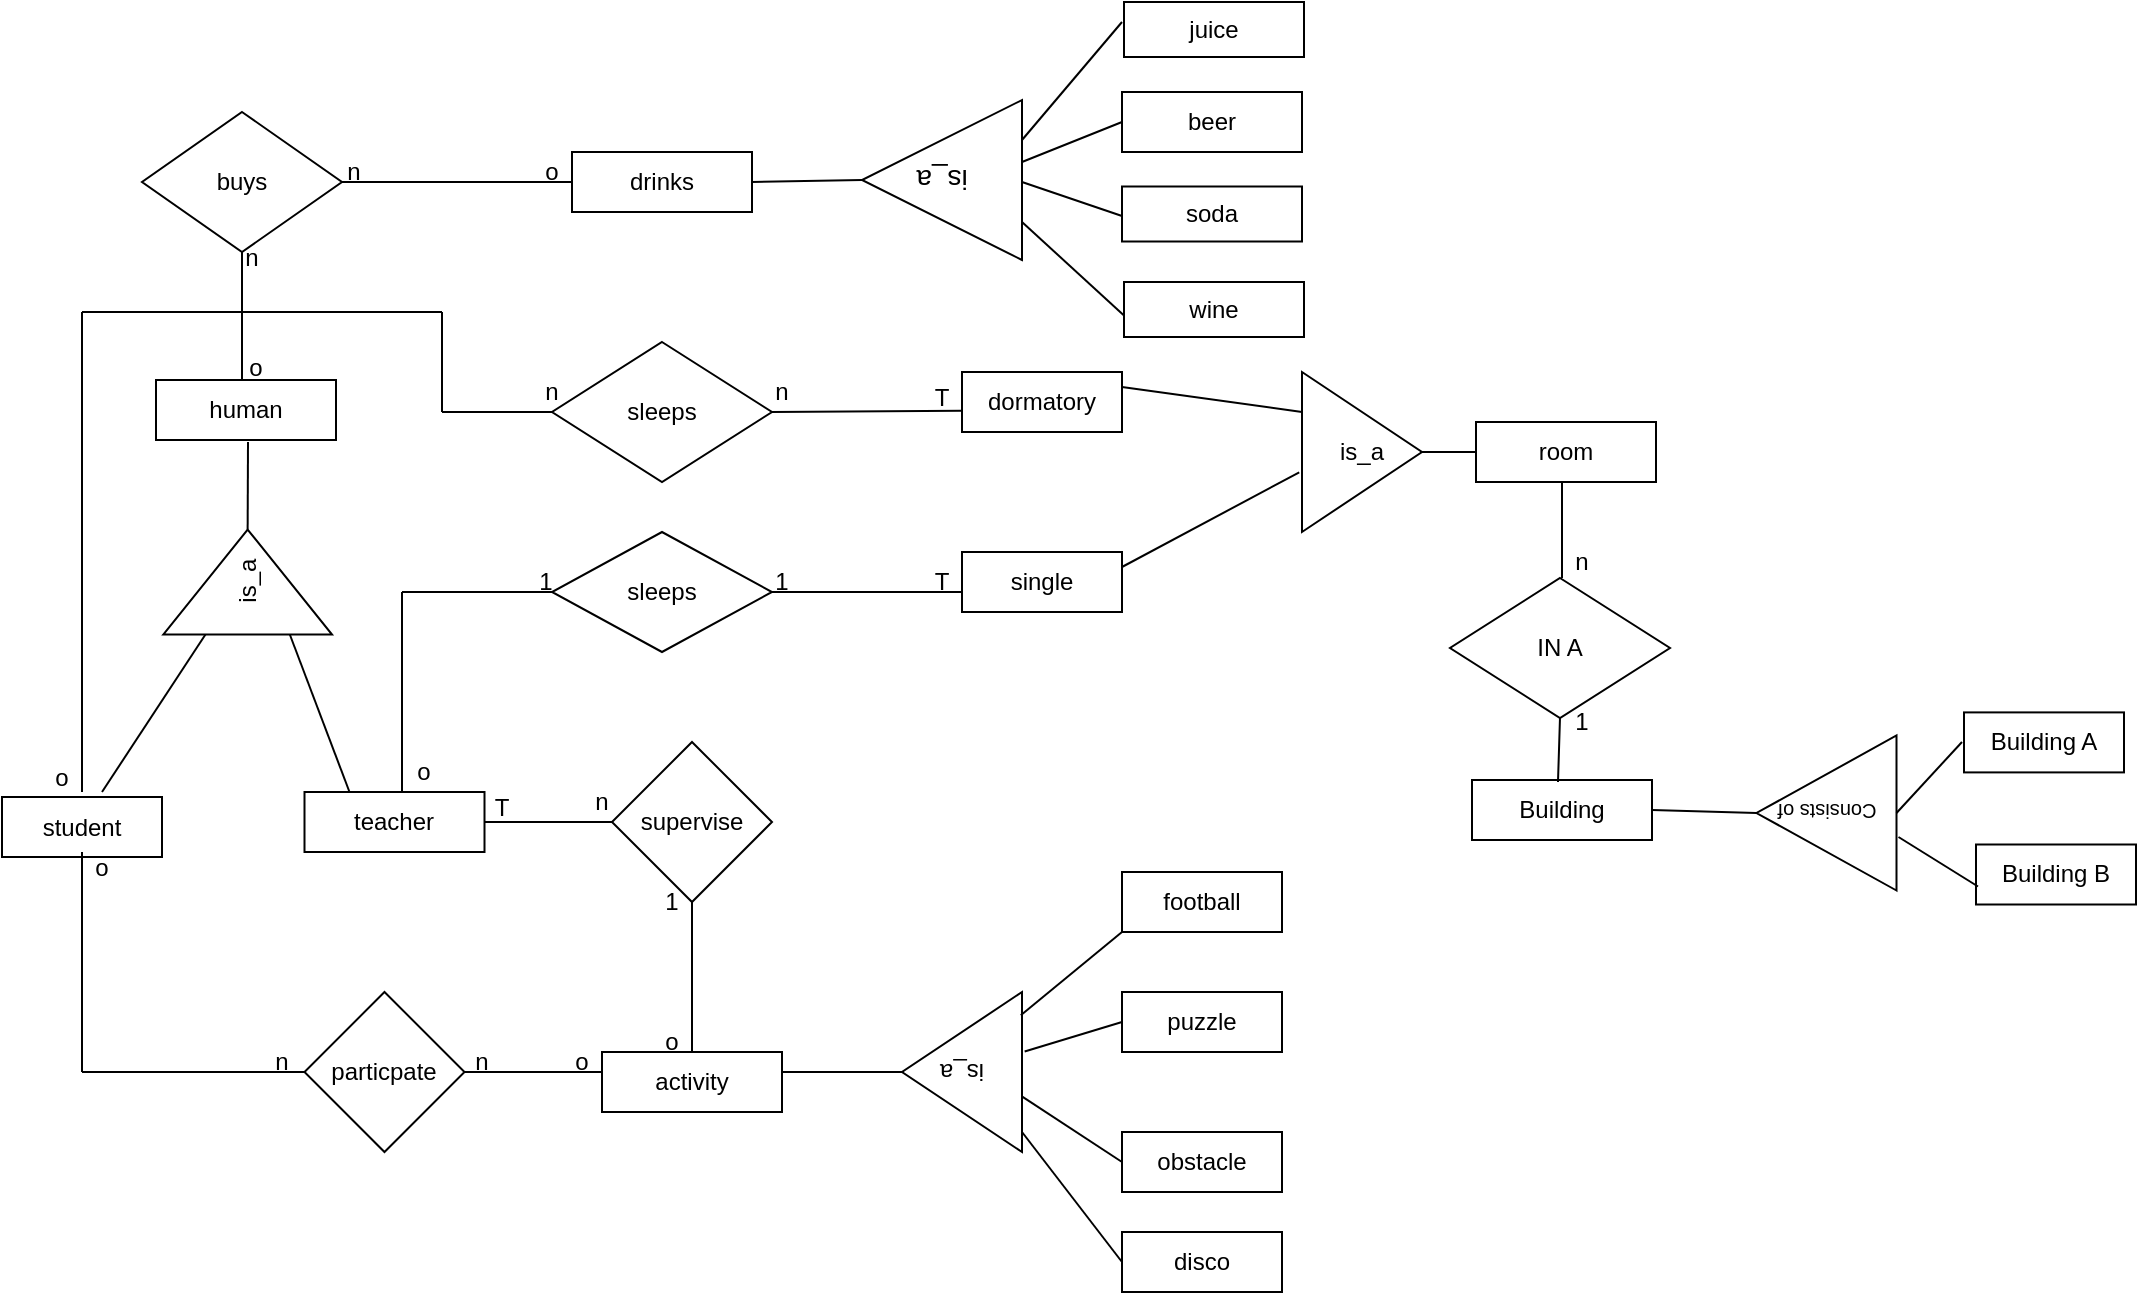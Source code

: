 <mxfile version="20.8.23" type="github">
  <diagram name="Page-1" id="gSk3wAaGOLavJTZ6bvbQ">
    <mxGraphModel dx="1583" dy="826" grid="1" gridSize="10" guides="1" tooltips="1" connect="1" arrows="1" fold="1" page="1" pageScale="1" pageWidth="700" pageHeight="1000" math="0" shadow="0">
      <root>
        <mxCell id="0" />
        <mxCell id="1" parent="0" />
        <mxCell id="Tgu4_6tIzImzLT0Yi9q5-1" value="human" style="rounded=0;whiteSpace=wrap;html=1;" parent="1" vertex="1">
          <mxGeometry x="397" y="329" width="90" height="30" as="geometry" />
        </mxCell>
        <mxCell id="Tgu4_6tIzImzLT0Yi9q5-2" value="sleeps" style="rhombus;whiteSpace=wrap;html=1;" parent="1" vertex="1">
          <mxGeometry x="595" y="310" width="110" height="70" as="geometry" />
        </mxCell>
        <mxCell id="Tgu4_6tIzImzLT0Yi9q5-3" value="student" style="rounded=0;whiteSpace=wrap;html=1;" parent="1" vertex="1">
          <mxGeometry x="320" y="537.5" width="80" height="30" as="geometry" />
        </mxCell>
        <mxCell id="Tgu4_6tIzImzLT0Yi9q5-4" value="&lt;font style=&quot;font-size: 12px;&quot;&gt;is_a&lt;/font&gt;" style="triangle;whiteSpace=wrap;html=1;rotation=-90;" parent="1" vertex="1">
          <mxGeometry x="416.57" y="387.82" width="52.5" height="84.38" as="geometry" />
        </mxCell>
        <mxCell id="Tgu4_6tIzImzLT0Yi9q5-7" value="teacher" style="rounded=0;whiteSpace=wrap;html=1;" parent="1" vertex="1">
          <mxGeometry x="471.25" y="535" width="90" height="30" as="geometry" />
        </mxCell>
        <mxCell id="Tgu4_6tIzImzLT0Yi9q5-8" value="particpate" style="rhombus;whiteSpace=wrap;html=1;" parent="1" vertex="1">
          <mxGeometry x="471.25" y="635" width="80" height="80" as="geometry" />
        </mxCell>
        <mxCell id="Tgu4_6tIzImzLT0Yi9q5-9" value="activity" style="rounded=0;whiteSpace=wrap;html=1;" parent="1" vertex="1">
          <mxGeometry x="620" y="665" width="90" height="30" as="geometry" />
        </mxCell>
        <mxCell id="Tgu4_6tIzImzLT0Yi9q5-10" value="supervise" style="rhombus;whiteSpace=wrap;html=1;" parent="1" vertex="1">
          <mxGeometry x="625" y="510" width="80" height="80" as="geometry" />
        </mxCell>
        <mxCell id="Tgu4_6tIzImzLT0Yi9q5-11" value="is_a" style="triangle;whiteSpace=wrap;html=1;rotation=-180;align=center;" parent="1" vertex="1">
          <mxGeometry x="770" y="635" width="60" height="80" as="geometry" />
        </mxCell>
        <mxCell id="Tgu4_6tIzImzLT0Yi9q5-12" value="football" style="rounded=0;whiteSpace=wrap;html=1;" parent="1" vertex="1">
          <mxGeometry x="880" y="575" width="80" height="30" as="geometry" />
        </mxCell>
        <mxCell id="Tgu4_6tIzImzLT0Yi9q5-13" value="puzzle" style="rounded=0;whiteSpace=wrap;html=1;" parent="1" vertex="1">
          <mxGeometry x="880" y="635" width="80" height="30" as="geometry" />
        </mxCell>
        <mxCell id="Tgu4_6tIzImzLT0Yi9q5-15" value="obstacle" style="rounded=0;whiteSpace=wrap;html=1;" parent="1" vertex="1">
          <mxGeometry x="880" y="705" width="80" height="30" as="geometry" />
        </mxCell>
        <mxCell id="Tgu4_6tIzImzLT0Yi9q5-16" value="sleeps" style="rhombus;whiteSpace=wrap;html=1;" parent="1" vertex="1">
          <mxGeometry x="595" y="405" width="110" height="60" as="geometry" />
        </mxCell>
        <mxCell id="Tgu4_6tIzImzLT0Yi9q5-17" value="dormatory" style="rounded=0;whiteSpace=wrap;html=1;" parent="1" vertex="1">
          <mxGeometry x="800" y="325" width="80" height="30" as="geometry" />
        </mxCell>
        <mxCell id="Tgu4_6tIzImzLT0Yi9q5-18" value="single" style="rounded=0;whiteSpace=wrap;html=1;" parent="1" vertex="1">
          <mxGeometry x="800" y="415" width="80" height="30" as="geometry" />
        </mxCell>
        <mxCell id="Tgu4_6tIzImzLT0Yi9q5-19" value="is_a" style="triangle;whiteSpace=wrap;html=1;" parent="1" vertex="1">
          <mxGeometry x="970" y="325" width="60" height="80" as="geometry" />
        </mxCell>
        <mxCell id="Tgu4_6tIzImzLT0Yi9q5-20" value="room" style="rounded=0;whiteSpace=wrap;html=1;" parent="1" vertex="1">
          <mxGeometry x="1057" y="350" width="90" height="30" as="geometry" />
        </mxCell>
        <mxCell id="Tgu4_6tIzImzLT0Yi9q5-22" value="" style="endArrow=none;html=1;rounded=0;exitX=1;exitY=0.5;exitDx=0;exitDy=0;" parent="1" source="Tgu4_6tIzImzLT0Yi9q5-4" edge="1">
          <mxGeometry width="50" height="50" relative="1" as="geometry">
            <mxPoint x="400" y="425" as="sourcePoint" />
            <mxPoint x="443" y="360" as="targetPoint" />
            <Array as="points" />
          </mxGeometry>
        </mxCell>
        <mxCell id="Tgu4_6tIzImzLT0Yi9q5-23" value="" style="endArrow=none;html=1;rounded=0;entryX=0;entryY=0.25;entryDx=0;entryDy=0;" parent="1" target="Tgu4_6tIzImzLT0Yi9q5-4" edge="1">
          <mxGeometry width="50" height="50" relative="1" as="geometry">
            <mxPoint x="370" y="535" as="sourcePoint" />
            <mxPoint x="410" y="465" as="targetPoint" />
          </mxGeometry>
        </mxCell>
        <mxCell id="Tgu4_6tIzImzLT0Yi9q5-24" value="" style="endArrow=none;html=1;rounded=0;entryX=0;entryY=0.75;entryDx=0;entryDy=0;exitX=0.25;exitY=0;exitDx=0;exitDy=0;" parent="1" source="Tgu4_6tIzImzLT0Yi9q5-7" target="Tgu4_6tIzImzLT0Yi9q5-4" edge="1">
          <mxGeometry width="50" height="50" relative="1" as="geometry">
            <mxPoint x="470" y="525" as="sourcePoint" />
            <mxPoint x="520" y="475" as="targetPoint" />
          </mxGeometry>
        </mxCell>
        <mxCell id="Tgu4_6tIzImzLT0Yi9q5-25" value="" style="endArrow=none;html=1;rounded=0;entryX=0.5;entryY=1;entryDx=0;entryDy=0;" parent="1" edge="1">
          <mxGeometry width="50" height="50" relative="1" as="geometry">
            <mxPoint x="360" y="675" as="sourcePoint" />
            <mxPoint x="360" y="565" as="targetPoint" />
          </mxGeometry>
        </mxCell>
        <mxCell id="Tgu4_6tIzImzLT0Yi9q5-26" value="" style="endArrow=none;html=1;rounded=0;entryX=0;entryY=0.5;entryDx=0;entryDy=0;" parent="1" target="Tgu4_6tIzImzLT0Yi9q5-8" edge="1">
          <mxGeometry width="50" height="50" relative="1" as="geometry">
            <mxPoint x="360" y="675" as="sourcePoint" />
            <mxPoint x="440" y="705" as="targetPoint" />
          </mxGeometry>
        </mxCell>
        <mxCell id="Tgu4_6tIzImzLT0Yi9q5-27" value="" style="endArrow=none;html=1;rounded=0;entryX=0;entryY=0.5;entryDx=0;entryDy=0;" parent="1" target="Tgu4_6tIzImzLT0Yi9q5-16" edge="1">
          <mxGeometry width="50" height="50" relative="1" as="geometry">
            <mxPoint x="520" y="435" as="sourcePoint" />
            <mxPoint x="590" y="445" as="targetPoint" />
          </mxGeometry>
        </mxCell>
        <mxCell id="Tgu4_6tIzImzLT0Yi9q5-28" value="" style="endArrow=none;html=1;rounded=0;" parent="1" edge="1">
          <mxGeometry width="50" height="50" relative="1" as="geometry">
            <mxPoint x="520" y="535" as="sourcePoint" />
            <mxPoint x="520" y="435" as="targetPoint" />
          </mxGeometry>
        </mxCell>
        <mxCell id="Tgu4_6tIzImzLT0Yi9q5-30" value="" style="endArrow=none;html=1;rounded=0;exitX=1;exitY=0.5;exitDx=0;exitDy=0;entryX=0;entryY=0.5;entryDx=0;entryDy=0;" parent="1" source="Tgu4_6tIzImzLT0Yi9q5-7" target="Tgu4_6tIzImzLT0Yi9q5-10" edge="1">
          <mxGeometry width="50" height="50" relative="1" as="geometry">
            <mxPoint x="570" y="615" as="sourcePoint" />
            <mxPoint x="620" y="565" as="targetPoint" />
          </mxGeometry>
        </mxCell>
        <mxCell id="Tgu4_6tIzImzLT0Yi9q5-31" value="" style="endArrow=none;html=1;rounded=0;entryX=0.5;entryY=1;entryDx=0;entryDy=0;exitX=0.5;exitY=0;exitDx=0;exitDy=0;" parent="1" source="Tgu4_6tIzImzLT0Yi9q5-9" target="Tgu4_6tIzImzLT0Yi9q5-10" edge="1">
          <mxGeometry width="50" height="50" relative="1" as="geometry">
            <mxPoint x="640" y="655" as="sourcePoint" />
            <mxPoint x="690" y="605" as="targetPoint" />
          </mxGeometry>
        </mxCell>
        <mxCell id="Tgu4_6tIzImzLT0Yi9q5-32" value="" style="endArrow=none;html=1;rounded=0;exitX=1;exitY=0.5;exitDx=0;exitDy=0;" parent="1" source="Tgu4_6tIzImzLT0Yi9q5-8" edge="1">
          <mxGeometry width="50" height="50" relative="1" as="geometry">
            <mxPoint x="550" y="755" as="sourcePoint" />
            <mxPoint x="620" y="675" as="targetPoint" />
          </mxGeometry>
        </mxCell>
        <mxCell id="Tgu4_6tIzImzLT0Yi9q5-33" value="" style="endArrow=none;html=1;rounded=0;entryX=1;entryY=0.5;entryDx=0;entryDy=0;" parent="1" target="Tgu4_6tIzImzLT0Yi9q5-11" edge="1">
          <mxGeometry width="50" height="50" relative="1" as="geometry">
            <mxPoint x="710" y="675" as="sourcePoint" />
            <mxPoint x="770" y="685" as="targetPoint" />
          </mxGeometry>
        </mxCell>
        <mxCell id="Tgu4_6tIzImzLT0Yi9q5-34" value="" style="endArrow=none;html=1;rounded=0;exitX=0.01;exitY=0.855;exitDx=0;exitDy=0;exitPerimeter=0;" parent="1" source="Tgu4_6tIzImzLT0Yi9q5-11" edge="1">
          <mxGeometry width="50" height="50" relative="1" as="geometry">
            <mxPoint x="830" y="655" as="sourcePoint" />
            <mxPoint x="880" y="605" as="targetPoint" />
          </mxGeometry>
        </mxCell>
        <mxCell id="Tgu4_6tIzImzLT0Yi9q5-35" value="" style="endArrow=none;html=1;rounded=0;entryX=0;entryY=0.5;entryDx=0;entryDy=0;exitX=0.001;exitY=0.348;exitDx=0;exitDy=0;exitPerimeter=0;" parent="1" source="Tgu4_6tIzImzLT0Yi9q5-11" target="Tgu4_6tIzImzLT0Yi9q5-15" edge="1">
          <mxGeometry width="50" height="50" relative="1" as="geometry">
            <mxPoint x="830" y="715" as="sourcePoint" />
            <mxPoint x="880" y="745" as="targetPoint" />
          </mxGeometry>
        </mxCell>
        <mxCell id="Tgu4_6tIzImzLT0Yi9q5-36" value="" style="endArrow=none;html=1;rounded=0;exitX=-0.022;exitY=0.628;exitDx=0;exitDy=0;entryX=0;entryY=0.5;entryDx=0;entryDy=0;exitPerimeter=0;" parent="1" source="Tgu4_6tIzImzLT0Yi9q5-11" target="Tgu4_6tIzImzLT0Yi9q5-13" edge="1">
          <mxGeometry width="50" height="50" relative="1" as="geometry">
            <mxPoint x="840" y="690" as="sourcePoint" />
            <mxPoint x="890" y="640" as="targetPoint" />
          </mxGeometry>
        </mxCell>
        <mxCell id="Tgu4_6tIzImzLT0Yi9q5-38" value="" style="endArrow=none;html=1;rounded=0;entryX=-0.023;entryY=0.627;entryDx=0;entryDy=0;entryPerimeter=0;exitX=1;exitY=0.25;exitDx=0;exitDy=0;" parent="1" source="Tgu4_6tIzImzLT0Yi9q5-18" target="Tgu4_6tIzImzLT0Yi9q5-19" edge="1">
          <mxGeometry width="50" height="50" relative="1" as="geometry">
            <mxPoint x="880" y="405" as="sourcePoint" />
            <mxPoint x="930" y="355" as="targetPoint" />
          </mxGeometry>
        </mxCell>
        <mxCell id="Tgu4_6tIzImzLT0Yi9q5-40" value="" style="endArrow=none;html=1;rounded=0;exitX=1;exitY=0.25;exitDx=0;exitDy=0;entryX=0;entryY=0.25;entryDx=0;entryDy=0;" parent="1" source="Tgu4_6tIzImzLT0Yi9q5-17" target="Tgu4_6tIzImzLT0Yi9q5-19" edge="1">
          <mxGeometry width="50" height="50" relative="1" as="geometry">
            <mxPoint x="910" y="345" as="sourcePoint" />
            <mxPoint x="960" y="295" as="targetPoint" />
          </mxGeometry>
        </mxCell>
        <mxCell id="Tgu4_6tIzImzLT0Yi9q5-41" value="" style="endArrow=none;html=1;rounded=0;exitX=1;exitY=0.5;exitDx=0;exitDy=0;entryX=0.002;entryY=0.646;entryDx=0;entryDy=0;entryPerimeter=0;" parent="1" source="Tgu4_6tIzImzLT0Yi9q5-2" target="Tgu4_6tIzImzLT0Yi9q5-17" edge="1">
          <mxGeometry width="50" height="50" relative="1" as="geometry">
            <mxPoint x="730" y="395" as="sourcePoint" />
            <mxPoint x="800" y="350" as="targetPoint" />
          </mxGeometry>
        </mxCell>
        <mxCell id="Tgu4_6tIzImzLT0Yi9q5-42" value="" style="endArrow=none;html=1;rounded=0;entryX=0;entryY=0.5;entryDx=0;entryDy=0;" parent="1" target="Tgu4_6tIzImzLT0Yi9q5-2" edge="1">
          <mxGeometry width="50" height="50" relative="1" as="geometry">
            <mxPoint x="540" y="345" as="sourcePoint" />
            <mxPoint x="570" y="345" as="targetPoint" />
          </mxGeometry>
        </mxCell>
        <mxCell id="Tgu4_6tIzImzLT0Yi9q5-43" value="" style="endArrow=none;html=1;rounded=0;" parent="1" edge="1">
          <mxGeometry width="50" height="50" relative="1" as="geometry">
            <mxPoint x="540" y="345" as="sourcePoint" />
            <mxPoint x="540" y="295" as="targetPoint" />
          </mxGeometry>
        </mxCell>
        <mxCell id="Tgu4_6tIzImzLT0Yi9q5-44" value="" style="endArrow=none;html=1;rounded=0;" parent="1" edge="1">
          <mxGeometry width="50" height="50" relative="1" as="geometry">
            <mxPoint x="360" y="295" as="sourcePoint" />
            <mxPoint x="540" y="295" as="targetPoint" />
          </mxGeometry>
        </mxCell>
        <mxCell id="Tgu4_6tIzImzLT0Yi9q5-45" value="" style="endArrow=none;html=1;rounded=0;exitX=0.5;exitY=0;exitDx=0;exitDy=0;" parent="1" edge="1">
          <mxGeometry width="50" height="50" relative="1" as="geometry">
            <mxPoint x="360" y="535" as="sourcePoint" />
            <mxPoint x="360" y="295" as="targetPoint" />
          </mxGeometry>
        </mxCell>
        <mxCell id="Tgu4_6tIzImzLT0Yi9q5-47" value="" style="endArrow=none;html=1;rounded=0;exitX=1;exitY=0.5;exitDx=0;exitDy=0;" parent="1" source="Tgu4_6tIzImzLT0Yi9q5-16" edge="1">
          <mxGeometry width="50" height="50" relative="1" as="geometry">
            <mxPoint x="730" y="525" as="sourcePoint" />
            <mxPoint x="800" y="435" as="targetPoint" />
          </mxGeometry>
        </mxCell>
        <mxCell id="Tgu4_6tIzImzLT0Yi9q5-49" value="o" style="text;html=1;strokeColor=none;fillColor=none;align=center;verticalAlign=middle;whiteSpace=wrap;rounded=0;" parent="1" vertex="1">
          <mxGeometry x="320" y="512.5" width="60" height="30" as="geometry" />
        </mxCell>
        <mxCell id="Tgu4_6tIzImzLT0Yi9q5-50" value="n" style="text;html=1;strokeColor=none;fillColor=none;align=center;verticalAlign=middle;whiteSpace=wrap;rounded=0;" parent="1" vertex="1">
          <mxGeometry x="565" y="320" width="60" height="30" as="geometry" />
        </mxCell>
        <mxCell id="Tgu4_6tIzImzLT0Yi9q5-52" value="n" style="text;html=1;strokeColor=none;fillColor=none;align=center;verticalAlign=middle;whiteSpace=wrap;rounded=0;" parent="1" vertex="1">
          <mxGeometry x="680" y="320" width="60" height="30" as="geometry" />
        </mxCell>
        <mxCell id="Tgu4_6tIzImzLT0Yi9q5-53" value="1" style="text;html=1;strokeColor=none;fillColor=none;align=center;verticalAlign=middle;whiteSpace=wrap;rounded=0;" parent="1" vertex="1">
          <mxGeometry x="562" y="415" width="60" height="30" as="geometry" />
        </mxCell>
        <mxCell id="Tgu4_6tIzImzLT0Yi9q5-55" value="1" style="text;html=1;strokeColor=none;fillColor=none;align=center;verticalAlign=middle;whiteSpace=wrap;rounded=0;" parent="1" vertex="1">
          <mxGeometry x="680" y="415" width="60" height="30" as="geometry" />
        </mxCell>
        <mxCell id="Tgu4_6tIzImzLT0Yi9q5-56" value="o" style="text;html=1;strokeColor=none;fillColor=none;align=center;verticalAlign=middle;whiteSpace=wrap;rounded=0;" parent="1" vertex="1">
          <mxGeometry x="340" y="557.5" width="60" height="30" as="geometry" />
        </mxCell>
        <mxCell id="Tgu4_6tIzImzLT0Yi9q5-57" value="n" style="text;html=1;strokeColor=none;fillColor=none;align=center;verticalAlign=middle;whiteSpace=wrap;rounded=0;" parent="1" vertex="1">
          <mxGeometry x="430" y="655" width="60" height="30" as="geometry" />
        </mxCell>
        <mxCell id="Tgu4_6tIzImzLT0Yi9q5-58" value="n" style="text;html=1;strokeColor=none;fillColor=none;align=center;verticalAlign=middle;whiteSpace=wrap;rounded=0;" parent="1" vertex="1">
          <mxGeometry x="530" y="655" width="60" height="30" as="geometry" />
        </mxCell>
        <mxCell id="Tgu4_6tIzImzLT0Yi9q5-59" value="o" style="text;html=1;strokeColor=none;fillColor=none;align=center;verticalAlign=middle;whiteSpace=wrap;rounded=0;" parent="1" vertex="1">
          <mxGeometry x="580" y="655" width="60" height="30" as="geometry" />
        </mxCell>
        <mxCell id="Tgu4_6tIzImzLT0Yi9q5-60" value="o" style="text;html=1;strokeColor=none;fillColor=none;align=center;verticalAlign=middle;whiteSpace=wrap;rounded=0;" parent="1" vertex="1">
          <mxGeometry x="501.25" y="510" width="60" height="30" as="geometry" />
        </mxCell>
        <mxCell id="Tgu4_6tIzImzLT0Yi9q5-61" value="T" style="text;html=1;strokeColor=none;fillColor=none;align=center;verticalAlign=middle;whiteSpace=wrap;rounded=0;" parent="1" vertex="1">
          <mxGeometry x="540" y="527.5" width="60" height="30" as="geometry" />
        </mxCell>
        <mxCell id="Tgu4_6tIzImzLT0Yi9q5-62" value="n" style="text;html=1;strokeColor=none;fillColor=none;align=center;verticalAlign=middle;whiteSpace=wrap;rounded=0;" parent="1" vertex="1">
          <mxGeometry x="590" y="525" width="60" height="30" as="geometry" />
        </mxCell>
        <mxCell id="Tgu4_6tIzImzLT0Yi9q5-63" value="o" style="text;html=1;strokeColor=none;fillColor=none;align=center;verticalAlign=middle;whiteSpace=wrap;rounded=0;" parent="1" vertex="1">
          <mxGeometry x="625" y="645" width="60" height="30" as="geometry" />
        </mxCell>
        <mxCell id="Tgu4_6tIzImzLT0Yi9q5-64" value="1" style="text;html=1;strokeColor=none;fillColor=none;align=center;verticalAlign=middle;whiteSpace=wrap;rounded=0;" parent="1" vertex="1">
          <mxGeometry x="625" y="575" width="60" height="30" as="geometry" />
        </mxCell>
        <mxCell id="Tgu4_6tIzImzLT0Yi9q5-66" value="T" style="text;html=1;strokeColor=none;fillColor=none;align=center;verticalAlign=middle;whiteSpace=wrap;rounded=0;" parent="1" vertex="1">
          <mxGeometry x="760" y="415" width="60" height="30" as="geometry" />
        </mxCell>
        <mxCell id="Tgu4_6tIzImzLT0Yi9q5-67" value="T" style="text;html=1;strokeColor=none;fillColor=none;align=center;verticalAlign=middle;whiteSpace=wrap;rounded=0;" parent="1" vertex="1">
          <mxGeometry x="760" y="323" width="60" height="30" as="geometry" />
        </mxCell>
        <mxCell id="Tgu4_6tIzImzLT0Yi9q5-68" value="disco" style="rounded=0;whiteSpace=wrap;html=1;" parent="1" vertex="1">
          <mxGeometry x="880" y="755" width="80" height="30" as="geometry" />
        </mxCell>
        <mxCell id="Tgu4_6tIzImzLT0Yi9q5-69" value="" style="endArrow=none;html=1;rounded=0;exitX=0;exitY=0.5;exitDx=0;exitDy=0;" parent="1" source="Tgu4_6tIzImzLT0Yi9q5-68" edge="1">
          <mxGeometry width="50" height="50" relative="1" as="geometry">
            <mxPoint x="800" y="825" as="sourcePoint" />
            <mxPoint x="830" y="705" as="targetPoint" />
          </mxGeometry>
        </mxCell>
        <mxCell id="Tgu4_6tIzImzLT0Yi9q5-70" value="buys" style="rhombus;whiteSpace=wrap;html=1;" parent="1" vertex="1">
          <mxGeometry x="390" y="195" width="100" height="70" as="geometry" />
        </mxCell>
        <mxCell id="Tgu4_6tIzImzLT0Yi9q5-71" value="drinks" style="rounded=0;whiteSpace=wrap;html=1;" parent="1" vertex="1">
          <mxGeometry x="605" y="215" width="90" height="30" as="geometry" />
        </mxCell>
        <mxCell id="Tgu4_6tIzImzLT0Yi9q5-73" value="" style="endArrow=none;html=1;rounded=0;exitX=1;exitY=0.5;exitDx=0;exitDy=0;entryX=0;entryY=0.5;entryDx=0;entryDy=0;" parent="1" source="Tgu4_6tIzImzLT0Yi9q5-70" target="Tgu4_6tIzImzLT0Yi9q5-71" edge="1">
          <mxGeometry width="50" height="50" relative="1" as="geometry">
            <mxPoint x="510" y="225" as="sourcePoint" />
            <mxPoint x="560" y="175" as="targetPoint" />
          </mxGeometry>
        </mxCell>
        <mxCell id="Tgu4_6tIzImzLT0Yi9q5-74" value="&lt;font style=&quot;font-size: 14px;&quot;&gt;is_a&lt;/font&gt;" style="triangle;whiteSpace=wrap;html=1;rotation=-180;" parent="1" vertex="1">
          <mxGeometry x="750" y="189" width="80" height="80" as="geometry" />
        </mxCell>
        <mxCell id="Tgu4_6tIzImzLT0Yi9q5-75" value="beer" style="rounded=0;whiteSpace=wrap;html=1;" parent="1" vertex="1">
          <mxGeometry x="880" y="185" width="90" height="30" as="geometry" />
        </mxCell>
        <mxCell id="Tgu4_6tIzImzLT0Yi9q5-76" value="soda" style="rounded=0;whiteSpace=wrap;html=1;" parent="1" vertex="1">
          <mxGeometry x="880" y="232.25" width="90" height="27.5" as="geometry" />
        </mxCell>
        <mxCell id="Tgu4_6tIzImzLT0Yi9q5-77" value="wine" style="rounded=0;whiteSpace=wrap;html=1;" parent="1" vertex="1">
          <mxGeometry x="881" y="280" width="90" height="27.5" as="geometry" />
        </mxCell>
        <mxCell id="Tgu4_6tIzImzLT0Yi9q5-78" value="juice" style="rounded=0;whiteSpace=wrap;html=1;" parent="1" vertex="1">
          <mxGeometry x="881" y="140" width="90" height="27.5" as="geometry" />
        </mxCell>
        <mxCell id="Tgu4_6tIzImzLT0Yi9q5-79" value="" style="endArrow=none;html=1;rounded=0;entryX=0;entryY=0.5;entryDx=0;entryDy=0;" parent="1" target="Tgu4_6tIzImzLT0Yi9q5-75" edge="1">
          <mxGeometry width="50" height="50" relative="1" as="geometry">
            <mxPoint x="830" y="220" as="sourcePoint" />
            <mxPoint x="820" y="150" as="targetPoint" />
          </mxGeometry>
        </mxCell>
        <mxCell id="Tgu4_6tIzImzLT0Yi9q5-80" value="" style="endArrow=none;html=1;rounded=0;entryX=0.6;entryY=1.055;entryDx=0;entryDy=0;entryPerimeter=0;exitX=0;exitY=0.75;exitDx=0;exitDy=0;" parent="1" source="Tgu4_6tIzImzLT0Yi9q5-74" edge="1">
          <mxGeometry width="50" height="50" relative="1" as="geometry">
            <mxPoint x="868.22" y="207.35" as="sourcePoint" />
            <mxPoint x="880" y="150.002" as="targetPoint" />
          </mxGeometry>
        </mxCell>
        <mxCell id="Tgu4_6tIzImzLT0Yi9q5-81" value="" style="endArrow=none;html=1;rounded=0;entryX=0;entryY=0.5;entryDx=0;entryDy=0;exitX=0;exitY=0.5;exitDx=0;exitDy=0;" parent="1" edge="1">
          <mxGeometry width="50" height="50" relative="1" as="geometry">
            <mxPoint x="830" y="230" as="sourcePoint" />
            <mxPoint x="880" y="247" as="targetPoint" />
          </mxGeometry>
        </mxCell>
        <mxCell id="Tgu4_6tIzImzLT0Yi9q5-82" value="" style="endArrow=none;html=1;rounded=0;entryX=0;entryY=0.5;entryDx=0;entryDy=0;" parent="1" edge="1">
          <mxGeometry width="50" height="50" relative="1" as="geometry">
            <mxPoint x="830" y="250" as="sourcePoint" />
            <mxPoint x="881.0" y="296.75" as="targetPoint" />
          </mxGeometry>
        </mxCell>
        <mxCell id="Tgu4_6tIzImzLT0Yi9q5-84" value="" style="endArrow=none;html=1;rounded=0;entryX=1;entryY=0.5;entryDx=0;entryDy=0;exitX=1;exitY=0.5;exitDx=0;exitDy=0;" parent="1" source="Tgu4_6tIzImzLT0Yi9q5-71" target="Tgu4_6tIzImzLT0Yi9q5-74" edge="1">
          <mxGeometry width="50" height="50" relative="1" as="geometry">
            <mxPoint x="700" y="230" as="sourcePoint" />
            <mxPoint x="740" y="170" as="targetPoint" />
          </mxGeometry>
        </mxCell>
        <mxCell id="oI3dX37l959Kp9t6kidG-1" value="" style="endArrow=none;html=1;rounded=0;exitX=0.5;exitY=0;exitDx=0;exitDy=0;entryX=0.5;entryY=1;entryDx=0;entryDy=0;" edge="1" parent="1" target="Tgu4_6tIzImzLT0Yi9q5-70">
          <mxGeometry width="50" height="50" relative="1" as="geometry">
            <mxPoint x="440" y="329" as="sourcePoint" />
            <mxPoint x="437.77" y="266" as="targetPoint" />
            <Array as="points" />
          </mxGeometry>
        </mxCell>
        <mxCell id="oI3dX37l959Kp9t6kidG-4" value="" style="endArrow=none;html=1;rounded=0;exitX=1;exitY=0.5;exitDx=0;exitDy=0;entryX=0;entryY=0.5;entryDx=0;entryDy=0;" edge="1" parent="1" source="Tgu4_6tIzImzLT0Yi9q5-19" target="Tgu4_6tIzImzLT0Yi9q5-20">
          <mxGeometry width="50" height="50" relative="1" as="geometry">
            <mxPoint x="1020" y="403" as="sourcePoint" />
            <mxPoint x="1020" y="359" as="targetPoint" />
            <Array as="points">
              <mxPoint x="1030" y="365" />
            </Array>
          </mxGeometry>
        </mxCell>
        <mxCell id="oI3dX37l959Kp9t6kidG-6" value="IN A" style="rhombus;whiteSpace=wrap;html=1;" vertex="1" parent="1">
          <mxGeometry x="1044" y="428" width="110" height="70" as="geometry" />
        </mxCell>
        <mxCell id="oI3dX37l959Kp9t6kidG-7" value="" style="endArrow=none;html=1;rounded=0;" edge="1" parent="1">
          <mxGeometry width="50" height="50" relative="1" as="geometry">
            <mxPoint x="1100" y="428" as="sourcePoint" />
            <mxPoint x="1100" y="380" as="targetPoint" />
          </mxGeometry>
        </mxCell>
        <mxCell id="oI3dX37l959Kp9t6kidG-10" value="Building" style="rounded=0;whiteSpace=wrap;html=1;" vertex="1" parent="1">
          <mxGeometry x="1055" y="529" width="90" height="30" as="geometry" />
        </mxCell>
        <mxCell id="oI3dX37l959Kp9t6kidG-12" value="" style="endArrow=none;html=1;rounded=0;entryX=0.5;entryY=1;entryDx=0;entryDy=0;" edge="1" parent="1" target="oI3dX37l959Kp9t6kidG-6">
          <mxGeometry width="50" height="50" relative="1" as="geometry">
            <mxPoint x="1098" y="530" as="sourcePoint" />
            <mxPoint x="1098.44" y="494.5" as="targetPoint" />
          </mxGeometry>
        </mxCell>
        <mxCell id="oI3dX37l959Kp9t6kidG-13" value="&lt;font style=&quot;font-size: 10px;&quot;&gt;Consists of&lt;/font&gt;" style="triangle;whiteSpace=wrap;html=1;rotation=-180;" vertex="1" parent="1">
          <mxGeometry x="1197.25" y="506.75" width="70" height="77.5" as="geometry" />
        </mxCell>
        <mxCell id="oI3dX37l959Kp9t6kidG-14" value="" style="endArrow=none;html=1;rounded=0;exitX=1;exitY=0.5;exitDx=0;exitDy=0;entryX=1;entryY=0.5;entryDx=0;entryDy=0;" edge="1" parent="1" source="oI3dX37l959Kp9t6kidG-10" target="oI3dX37l959Kp9t6kidG-13">
          <mxGeometry width="50" height="50" relative="1" as="geometry">
            <mxPoint x="1197.25" y="575" as="sourcePoint" />
            <mxPoint x="1197.69" y="539.5" as="targetPoint" />
          </mxGeometry>
        </mxCell>
        <mxCell id="oI3dX37l959Kp9t6kidG-16" value="Building A" style="rounded=0;whiteSpace=wrap;html=1;" vertex="1" parent="1">
          <mxGeometry x="1301" y="495.2" width="80" height="30" as="geometry" />
        </mxCell>
        <mxCell id="oI3dX37l959Kp9t6kidG-17" value="Building B" style="rounded=0;whiteSpace=wrap;html=1;" vertex="1" parent="1">
          <mxGeometry x="1307" y="561.25" width="80" height="30" as="geometry" />
        </mxCell>
        <mxCell id="oI3dX37l959Kp9t6kidG-18" value="" style="endArrow=none;html=1;rounded=0;exitX=0;exitY=0.5;exitDx=0;exitDy=0;" edge="1" parent="1" source="oI3dX37l959Kp9t6kidG-13">
          <mxGeometry width="50" height="50" relative="1" as="geometry">
            <mxPoint x="1308.89" y="535" as="sourcePoint" />
            <mxPoint x="1300" y="510" as="targetPoint" />
          </mxGeometry>
        </mxCell>
        <mxCell id="oI3dX37l959Kp9t6kidG-19" value="" style="endArrow=none;html=1;rounded=0;exitX=0;exitY=0.5;exitDx=0;exitDy=0;entryX=0;entryY=0.5;entryDx=0;entryDy=0;" edge="1" parent="1">
          <mxGeometry width="50" height="50" relative="1" as="geometry">
            <mxPoint x="1308" y="582.25" as="sourcePoint" />
            <mxPoint x="1268.25" y="557.5" as="targetPoint" />
          </mxGeometry>
        </mxCell>
        <mxCell id="oI3dX37l959Kp9t6kidG-20" value="n" style="text;html=1;strokeColor=none;fillColor=none;align=center;verticalAlign=middle;whiteSpace=wrap;rounded=0;" vertex="1" parent="1">
          <mxGeometry x="1080" y="405" width="60" height="30" as="geometry" />
        </mxCell>
        <mxCell id="oI3dX37l959Kp9t6kidG-25" value="1" style="text;html=1;strokeColor=none;fillColor=none;align=center;verticalAlign=middle;whiteSpace=wrap;rounded=0;" vertex="1" parent="1">
          <mxGeometry x="1080" y="485" width="60" height="30" as="geometry" />
        </mxCell>
        <mxCell id="oI3dX37l959Kp9t6kidG-27" value="n" style="text;html=1;strokeColor=none;fillColor=none;align=center;verticalAlign=middle;whiteSpace=wrap;rounded=0;" vertex="1" parent="1">
          <mxGeometry x="414.57" y="253" width="60" height="30" as="geometry" />
        </mxCell>
        <mxCell id="oI3dX37l959Kp9t6kidG-28" value="n" style="text;html=1;strokeColor=none;fillColor=none;align=center;verticalAlign=middle;whiteSpace=wrap;rounded=0;" vertex="1" parent="1">
          <mxGeometry x="466.07" y="210" width="60" height="30" as="geometry" />
        </mxCell>
        <mxCell id="oI3dX37l959Kp9t6kidG-36" value="o" style="text;html=1;strokeColor=none;fillColor=none;align=center;verticalAlign=middle;whiteSpace=wrap;rounded=0;" vertex="1" parent="1">
          <mxGeometry x="416.57" y="307.5" width="60" height="30" as="geometry" />
        </mxCell>
        <mxCell id="oI3dX37l959Kp9t6kidG-37" value="o" style="text;html=1;strokeColor=none;fillColor=none;align=center;verticalAlign=middle;whiteSpace=wrap;rounded=0;" vertex="1" parent="1">
          <mxGeometry x="565" y="210" width="60" height="30" as="geometry" />
        </mxCell>
      </root>
    </mxGraphModel>
  </diagram>
</mxfile>
